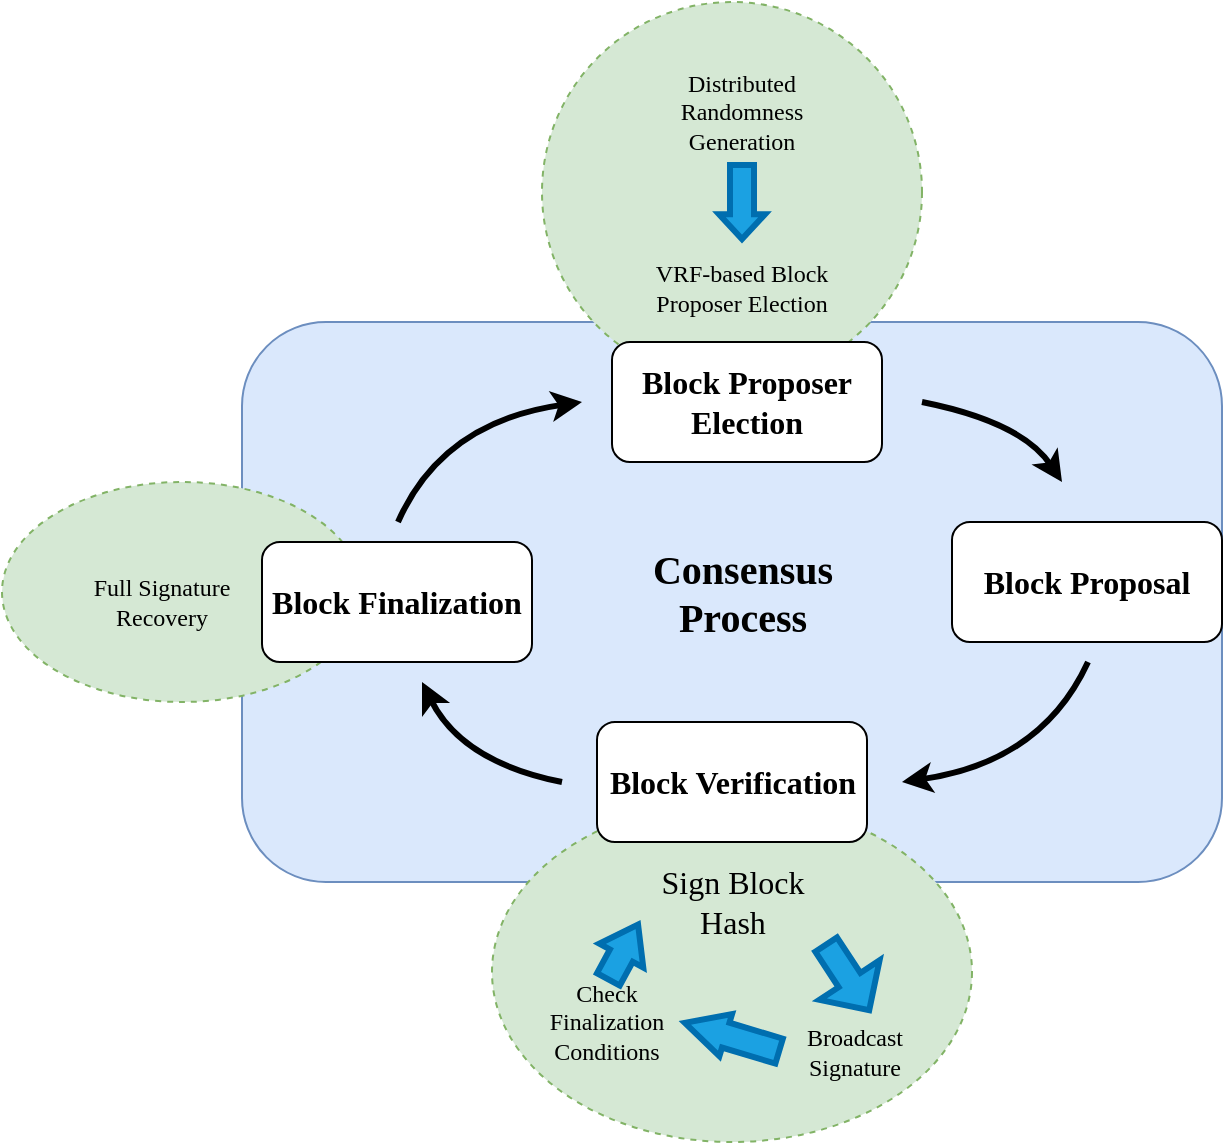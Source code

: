 <mxfile version="16.1.2" type="device"><diagram id="4-AcQniQf_Pc-1uQwsoq" name="Page-1"><mxGraphModel dx="782" dy="531" grid="1" gridSize="10" guides="1" tooltips="1" connect="1" arrows="1" fold="1" page="1" pageScale="1" pageWidth="827" pageHeight="1169" math="0" shadow="0"><root><mxCell id="0"/><mxCell id="1" parent="0"/><mxCell id="VxoyDXC_JpL2pJWYAGrx-56" value="" style="rounded=1;whiteSpace=wrap;html=1;fillColor=#dae8fc;strokeColor=#6c8ebf;" vertex="1" parent="1"><mxGeometry x="120" y="240" width="490" height="280" as="geometry"/></mxCell><mxCell id="VxoyDXC_JpL2pJWYAGrx-80" value="" style="ellipse;whiteSpace=wrap;html=1;fontFamily=Times New Roman;fontSize=16;fillColor=#d5e8d4;strokeColor=#82b366;dashed=1;" vertex="1" parent="1"><mxGeometry y="320" width="180" height="110" as="geometry"/></mxCell><mxCell id="VxoyDXC_JpL2pJWYAGrx-70" value="" style="ellipse;whiteSpace=wrap;html=1;fontFamily=Times New Roman;fontSize=16;fillColor=#d5e8d4;strokeColor=#82b366;dashed=1;" vertex="1" parent="1"><mxGeometry x="245" y="480" width="240" height="170" as="geometry"/></mxCell><mxCell id="VxoyDXC_JpL2pJWYAGrx-66" value="" style="ellipse;whiteSpace=wrap;html=1;fontFamily=Times New Roman;fontSize=16;fillColor=#d5e8d4;strokeColor=#82b366;dashed=1;" vertex="1" parent="1"><mxGeometry x="270" y="80" width="190" height="190" as="geometry"/></mxCell><mxCell id="VxoyDXC_JpL2pJWYAGrx-58" value="&lt;font face=&quot;Times New Roman&quot; style=&quot;font-size: 16px&quot;&gt;&lt;b&gt;Block Proposer Election&lt;/b&gt;&lt;/font&gt;" style="rounded=1;whiteSpace=wrap;html=1;" vertex="1" parent="1"><mxGeometry x="305" y="250" width="135" height="60" as="geometry"/></mxCell><mxCell id="VxoyDXC_JpL2pJWYAGrx-59" value="&lt;font face=&quot;Times New Roman&quot; style=&quot;font-size: 16px&quot;&gt;&lt;b&gt;Block Proposal&lt;/b&gt;&lt;/font&gt;" style="rounded=1;whiteSpace=wrap;html=1;" vertex="1" parent="1"><mxGeometry x="475" y="340" width="135" height="60" as="geometry"/></mxCell><mxCell id="VxoyDXC_JpL2pJWYAGrx-60" value="&lt;font face=&quot;Times New Roman&quot; style=&quot;font-size: 16px&quot;&gt;&lt;b&gt;Block Verification&lt;/b&gt;&lt;/font&gt;" style="rounded=1;whiteSpace=wrap;html=1;" vertex="1" parent="1"><mxGeometry x="297.5" y="440" width="135" height="60" as="geometry"/></mxCell><mxCell id="VxoyDXC_JpL2pJWYAGrx-61" value="&lt;font face=&quot;Times New Roman&quot; style=&quot;font-size: 16px&quot;&gt;&lt;b&gt;Block Finalization&lt;/b&gt;&lt;/font&gt;" style="rounded=1;whiteSpace=wrap;html=1;" vertex="1" parent="1"><mxGeometry x="130" y="350" width="135" height="60" as="geometry"/></mxCell><mxCell id="VxoyDXC_JpL2pJWYAGrx-62" value="" style="curved=1;endArrow=classic;html=1;rounded=0;fontFamily=Times New Roman;fontSize=16;strokeWidth=3;" edge="1" parent="1"><mxGeometry width="50" height="50" relative="1" as="geometry"><mxPoint x="280" y="470" as="sourcePoint"/><mxPoint x="210" y="420" as="targetPoint"/><Array as="points"><mxPoint x="230" y="460"/></Array></mxGeometry></mxCell><mxCell id="VxoyDXC_JpL2pJWYAGrx-63" value="" style="curved=1;endArrow=classic;html=1;rounded=0;fontFamily=Times New Roman;fontSize=16;strokeWidth=3;" edge="1" parent="1"><mxGeometry width="50" height="50" relative="1" as="geometry"><mxPoint x="198" y="340" as="sourcePoint"/><mxPoint x="290" y="280" as="targetPoint"/><Array as="points"><mxPoint x="220" y="290"/></Array></mxGeometry></mxCell><mxCell id="VxoyDXC_JpL2pJWYAGrx-64" value="" style="curved=1;endArrow=classic;html=1;rounded=0;fontFamily=Times New Roman;fontSize=16;strokeWidth=3;" edge="1" parent="1"><mxGeometry width="50" height="50" relative="1" as="geometry"><mxPoint x="460" y="280" as="sourcePoint"/><mxPoint x="530" y="320" as="targetPoint"/><Array as="points"><mxPoint x="510" y="290"/></Array></mxGeometry></mxCell><mxCell id="VxoyDXC_JpL2pJWYAGrx-65" value="" style="curved=1;endArrow=classic;html=1;rounded=0;fontFamily=Times New Roman;fontSize=16;strokeWidth=3;" edge="1" parent="1"><mxGeometry width="50" height="50" relative="1" as="geometry"><mxPoint x="543" y="410" as="sourcePoint"/><mxPoint x="450" y="470" as="targetPoint"/><Array as="points"><mxPoint x="520" y="460"/></Array></mxGeometry></mxCell><mxCell id="VxoyDXC_JpL2pJWYAGrx-67" value="&lt;span style=&quot;font-size: 12px;&quot;&gt;Distributed Randomness Generation&lt;/span&gt;" style="rounded=0;whiteSpace=wrap;html=1;fontFamily=Times New Roman;fontSize=12;fillColor=none;strokeColor=none;" vertex="1" parent="1"><mxGeometry x="325" y="110" width="90" height="50" as="geometry"/></mxCell><mxCell id="VxoyDXC_JpL2pJWYAGrx-68" value="&lt;span style=&quot;font-size: 12px;&quot;&gt;VRF-based Block Proposer Election&lt;/span&gt;" style="rounded=0;whiteSpace=wrap;html=1;fontFamily=Times New Roman;fontSize=12;fillColor=none;strokeColor=none;" vertex="1" parent="1"><mxGeometry x="315" y="200" width="110" height="45" as="geometry"/></mxCell><mxCell id="VxoyDXC_JpL2pJWYAGrx-71" value="Broadcast Signature" style="rounded=0;whiteSpace=wrap;html=1;fontFamily=Times New Roman;fontSize=12;fillColor=none;strokeColor=none;" vertex="1" parent="1"><mxGeometry x="390" y="585" width="72.5" height="40" as="geometry"/></mxCell><mxCell id="VxoyDXC_JpL2pJWYAGrx-72" value="Sign Block Hash" style="rounded=0;whiteSpace=wrap;html=1;fontFamily=Times New Roman;fontSize=16;fillColor=none;strokeColor=none;" vertex="1" parent="1"><mxGeometry x="318.75" y="510" width="92.5" height="40" as="geometry"/></mxCell><mxCell id="VxoyDXC_JpL2pJWYAGrx-73" value="" style="shape=flexArrow;endArrow=classic;html=1;rounded=0;fontFamily=Times New Roman;fontSize=16;strokeWidth=3;entryX=0.613;entryY=0.008;entryDx=0;entryDy=0;entryPerimeter=0;strokeColor=#006EAF;fillColor=#1ba1e2;width=11;endSize=4.99;exitX=1;exitY=1;exitDx=0;exitDy=0;" edge="1" parent="1" source="VxoyDXC_JpL2pJWYAGrx-72" target="VxoyDXC_JpL2pJWYAGrx-71"><mxGeometry width="50" height="50" relative="1" as="geometry"><mxPoint x="400" y="540" as="sourcePoint"/><mxPoint x="430" y="430" as="targetPoint"/></mxGeometry></mxCell><mxCell id="VxoyDXC_JpL2pJWYAGrx-74" value="Check Finalization Conditions" style="rounded=0;whiteSpace=wrap;html=1;fontFamily=Times New Roman;fontSize=12;fillColor=none;strokeColor=none;" vertex="1" parent="1"><mxGeometry x="265" y="570" width="75" height="40" as="geometry"/></mxCell><mxCell id="VxoyDXC_JpL2pJWYAGrx-76" value="" style="shape=flexArrow;endArrow=classic;html=1;rounded=0;fontFamily=Times New Roman;fontSize=16;strokeColor=#006EAF;strokeWidth=3;exitX=0.5;exitY=1;exitDx=0;exitDy=0;endWidth=8;endSize=3.11;fillColor=#1ba1e2;" edge="1" parent="1" source="VxoyDXC_JpL2pJWYAGrx-67"><mxGeometry width="50" height="50" relative="1" as="geometry"><mxPoint x="380" y="270" as="sourcePoint"/><mxPoint x="370" y="200" as="targetPoint"/></mxGeometry></mxCell><mxCell id="VxoyDXC_JpL2pJWYAGrx-77" value="" style="shape=flexArrow;endArrow=classic;html=1;rounded=0;fontFamily=Times New Roman;fontSize=16;strokeWidth=3;strokeColor=#006EAF;fillColor=#1ba1e2;width=11;endSize=6.11;endWidth=6;exitX=0;exitY=0.5;exitDx=0;exitDy=0;entryX=1;entryY=0.5;entryDx=0;entryDy=0;" edge="1" parent="1" source="VxoyDXC_JpL2pJWYAGrx-71" target="VxoyDXC_JpL2pJWYAGrx-74"><mxGeometry width="50" height="50" relative="1" as="geometry"><mxPoint x="380" y="626" as="sourcePoint"/><mxPoint x="330" y="626" as="targetPoint"/></mxGeometry></mxCell><mxCell id="VxoyDXC_JpL2pJWYAGrx-79" value="" style="shape=flexArrow;endArrow=classic;html=1;rounded=0;fontFamily=Times New Roman;fontSize=16;strokeWidth=3;strokeColor=#006EAF;fillColor=#1ba1e2;width=11;endSize=4.87;endWidth=9;exitX=0.5;exitY=0;exitDx=0;exitDy=0;entryX=0;entryY=0.75;entryDx=0;entryDy=0;" edge="1" parent="1" source="VxoyDXC_JpL2pJWYAGrx-74" target="VxoyDXC_JpL2pJWYAGrx-72"><mxGeometry width="50" height="50" relative="1" as="geometry"><mxPoint x="315" y="550" as="sourcePoint"/><mxPoint x="265" y="550" as="targetPoint"/></mxGeometry></mxCell><mxCell id="VxoyDXC_JpL2pJWYAGrx-81" value="Full Signature Recovery" style="rounded=0;whiteSpace=wrap;html=1;fontFamily=Times New Roman;fontSize=12;fillColor=none;strokeColor=none;" vertex="1" parent="1"><mxGeometry x="30" y="355" width="100" height="50" as="geometry"/></mxCell><mxCell id="VxoyDXC_JpL2pJWYAGrx-82" value="&lt;font face=&quot;Times New Roman&quot; size=&quot;1&quot;&gt;&lt;b style=&quot;font-size: 20px&quot;&gt;Consensus Process&lt;/b&gt;&lt;/font&gt;" style="rounded=1;whiteSpace=wrap;html=1;fillColor=none;strokeColor=none;" vertex="1" parent="1"><mxGeometry x="302.5" y="345" width="135" height="60" as="geometry"/></mxCell></root></mxGraphModel></diagram></mxfile>